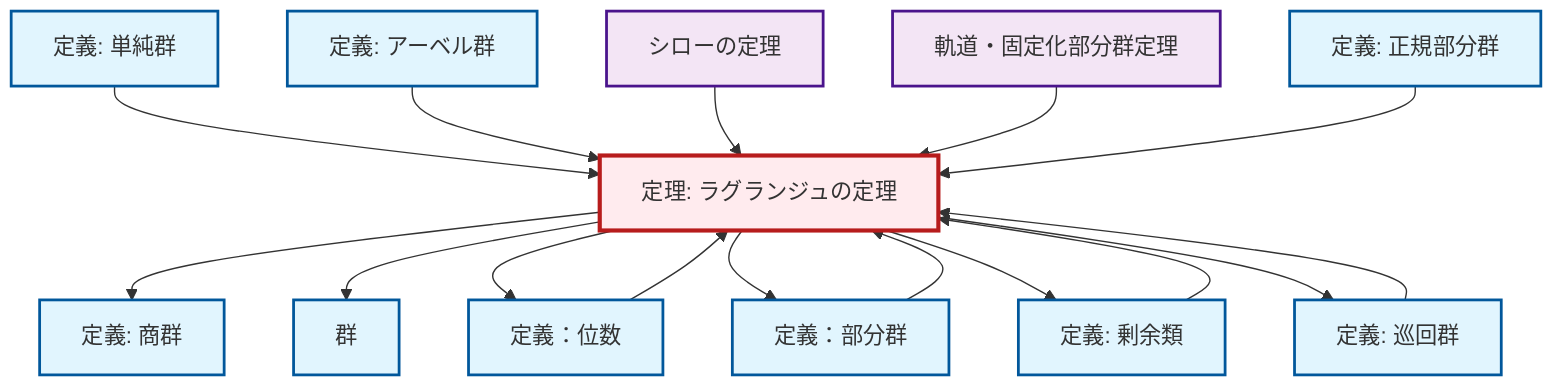 graph TD
    classDef definition fill:#e1f5fe,stroke:#01579b,stroke-width:2px
    classDef theorem fill:#f3e5f5,stroke:#4a148c,stroke-width:2px
    classDef axiom fill:#fff3e0,stroke:#e65100,stroke-width:2px
    classDef example fill:#e8f5e9,stroke:#1b5e20,stroke-width:2px
    classDef current fill:#ffebee,stroke:#b71c1c,stroke-width:3px
    def-normal-subgroup["定義: 正規部分群"]:::definition
    def-cyclic-group["定義: 巡回群"]:::definition
    def-abelian-group["定義: アーベル群"]:::definition
    thm-lagrange["定理: ラグランジュの定理"]:::theorem
    def-coset["定義: 剰余類"]:::definition
    def-order["定義：位数"]:::definition
    def-subgroup["定義：部分群"]:::definition
    thm-sylow["シローの定理"]:::theorem
    def-group["群"]:::definition
    def-simple-group["定義: 単純群"]:::definition
    thm-orbit-stabilizer["軌道・固定化部分群定理"]:::theorem
    def-quotient-group["定義: 商群"]:::definition
    thm-lagrange --> def-quotient-group
    thm-lagrange --> def-group
    def-simple-group --> thm-lagrange
    thm-lagrange --> def-order
    def-subgroup --> thm-lagrange
    thm-lagrange --> def-subgroup
    def-order --> thm-lagrange
    def-coset --> thm-lagrange
    def-abelian-group --> thm-lagrange
    thm-sylow --> thm-lagrange
    def-cyclic-group --> thm-lagrange
    thm-lagrange --> def-coset
    thm-orbit-stabilizer --> thm-lagrange
    def-normal-subgroup --> thm-lagrange
    thm-lagrange --> def-cyclic-group
    class thm-lagrange current